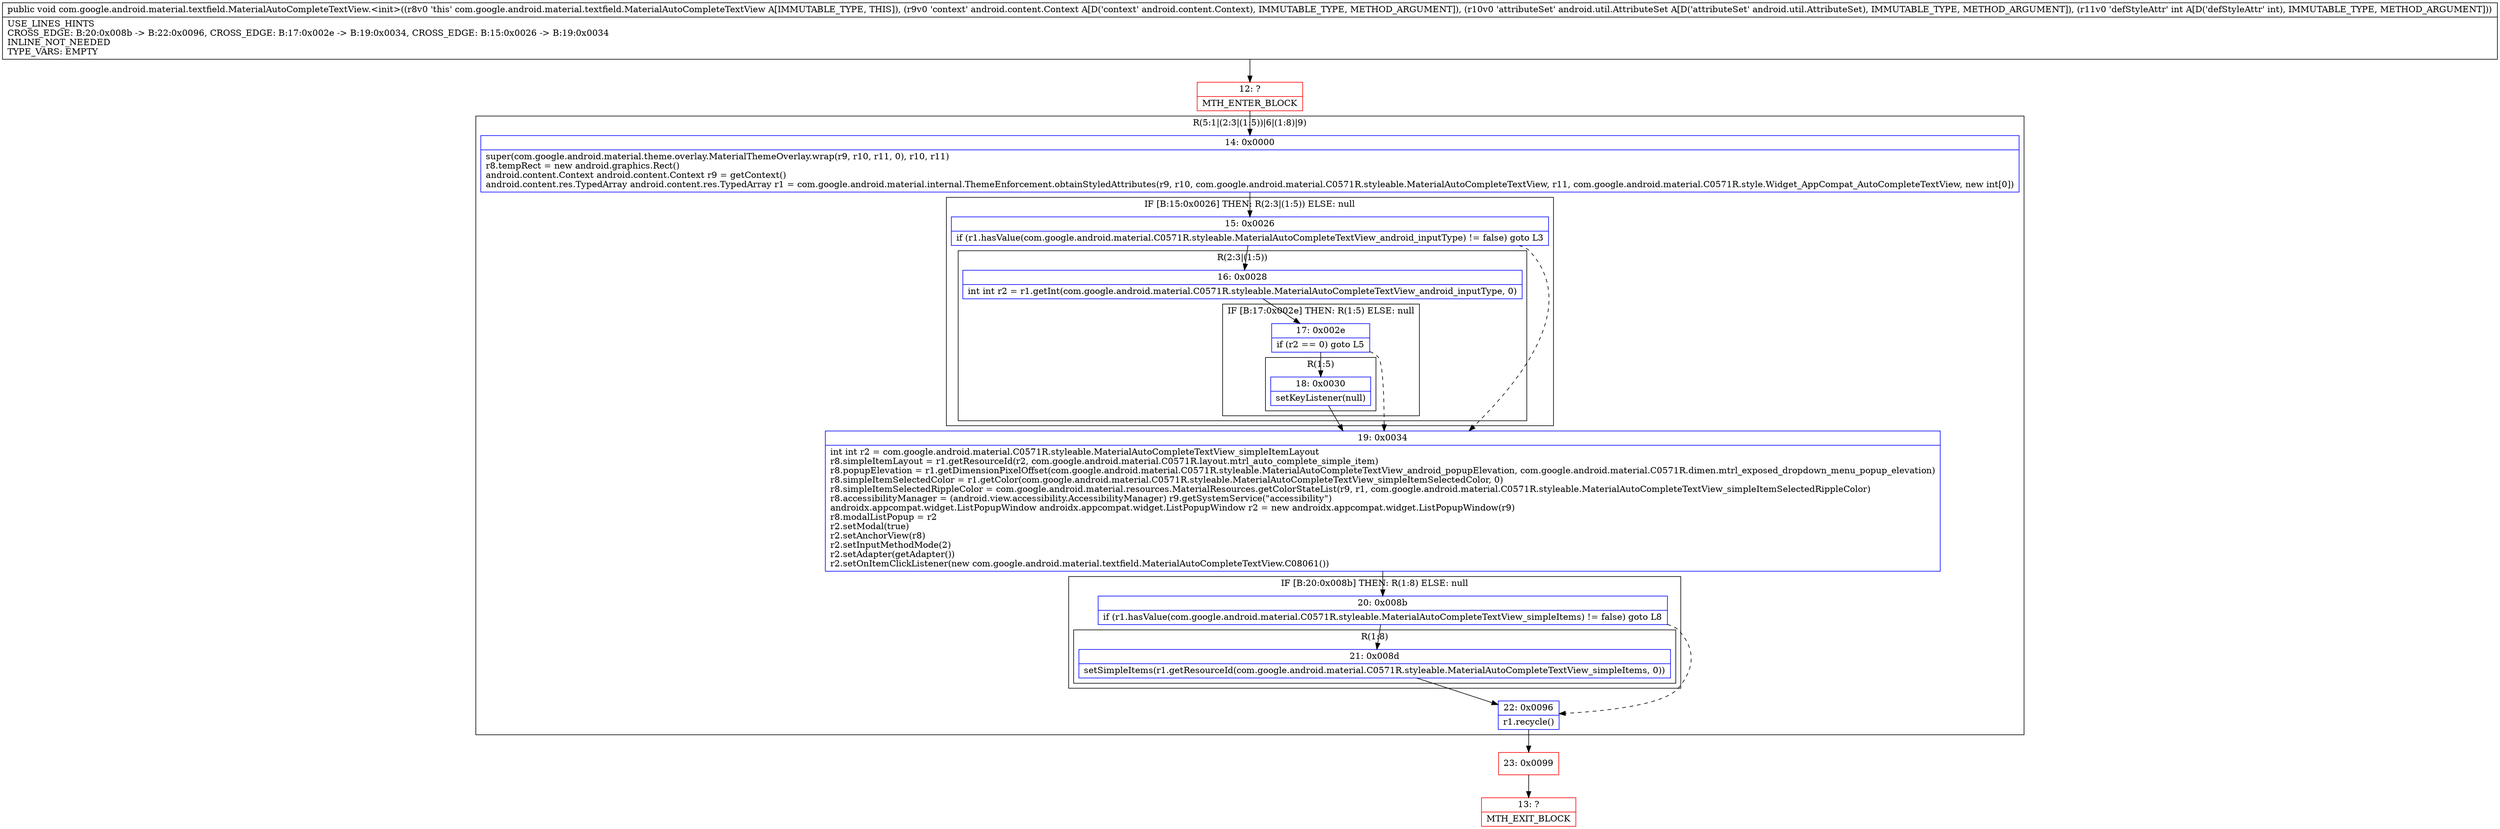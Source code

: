 digraph "CFG forcom.google.android.material.textfield.MaterialAutoCompleteTextView.\<init\>(Landroid\/content\/Context;Landroid\/util\/AttributeSet;I)V" {
subgraph cluster_Region_756080489 {
label = "R(5:1|(2:3|(1:5))|6|(1:8)|9)";
node [shape=record,color=blue];
Node_14 [shape=record,label="{14\:\ 0x0000|super(com.google.android.material.theme.overlay.MaterialThemeOverlay.wrap(r9, r10, r11, 0), r10, r11)\lr8.tempRect = new android.graphics.Rect()\landroid.content.Context android.content.Context r9 = getContext()\landroid.content.res.TypedArray android.content.res.TypedArray r1 = com.google.android.material.internal.ThemeEnforcement.obtainStyledAttributes(r9, r10, com.google.android.material.C0571R.styleable.MaterialAutoCompleteTextView, r11, com.google.android.material.C0571R.style.Widget_AppCompat_AutoCompleteTextView, new int[0])\l}"];
subgraph cluster_IfRegion_513432143 {
label = "IF [B:15:0x0026] THEN: R(2:3|(1:5)) ELSE: null";
node [shape=record,color=blue];
Node_15 [shape=record,label="{15\:\ 0x0026|if (r1.hasValue(com.google.android.material.C0571R.styleable.MaterialAutoCompleteTextView_android_inputType) != false) goto L3\l}"];
subgraph cluster_Region_615498811 {
label = "R(2:3|(1:5))";
node [shape=record,color=blue];
Node_16 [shape=record,label="{16\:\ 0x0028|int int r2 = r1.getInt(com.google.android.material.C0571R.styleable.MaterialAutoCompleteTextView_android_inputType, 0)\l}"];
subgraph cluster_IfRegion_1905559122 {
label = "IF [B:17:0x002e] THEN: R(1:5) ELSE: null";
node [shape=record,color=blue];
Node_17 [shape=record,label="{17\:\ 0x002e|if (r2 == 0) goto L5\l}"];
subgraph cluster_Region_313757993 {
label = "R(1:5)";
node [shape=record,color=blue];
Node_18 [shape=record,label="{18\:\ 0x0030|setKeyListener(null)\l}"];
}
}
}
}
Node_19 [shape=record,label="{19\:\ 0x0034|int int r2 = com.google.android.material.C0571R.styleable.MaterialAutoCompleteTextView_simpleItemLayout\lr8.simpleItemLayout = r1.getResourceId(r2, com.google.android.material.C0571R.layout.mtrl_auto_complete_simple_item)\lr8.popupElevation = r1.getDimensionPixelOffset(com.google.android.material.C0571R.styleable.MaterialAutoCompleteTextView_android_popupElevation, com.google.android.material.C0571R.dimen.mtrl_exposed_dropdown_menu_popup_elevation)\lr8.simpleItemSelectedColor = r1.getColor(com.google.android.material.C0571R.styleable.MaterialAutoCompleteTextView_simpleItemSelectedColor, 0)\lr8.simpleItemSelectedRippleColor = com.google.android.material.resources.MaterialResources.getColorStateList(r9, r1, com.google.android.material.C0571R.styleable.MaterialAutoCompleteTextView_simpleItemSelectedRippleColor)\lr8.accessibilityManager = (android.view.accessibility.AccessibilityManager) r9.getSystemService(\"accessibility\")\landroidx.appcompat.widget.ListPopupWindow androidx.appcompat.widget.ListPopupWindow r2 = new androidx.appcompat.widget.ListPopupWindow(r9)\lr8.modalListPopup = r2\lr2.setModal(true)\lr2.setAnchorView(r8)\lr2.setInputMethodMode(2)\lr2.setAdapter(getAdapter())\lr2.setOnItemClickListener(new com.google.android.material.textfield.MaterialAutoCompleteTextView.C08061())\l}"];
subgraph cluster_IfRegion_382764457 {
label = "IF [B:20:0x008b] THEN: R(1:8) ELSE: null";
node [shape=record,color=blue];
Node_20 [shape=record,label="{20\:\ 0x008b|if (r1.hasValue(com.google.android.material.C0571R.styleable.MaterialAutoCompleteTextView_simpleItems) != false) goto L8\l}"];
subgraph cluster_Region_1032907661 {
label = "R(1:8)";
node [shape=record,color=blue];
Node_21 [shape=record,label="{21\:\ 0x008d|setSimpleItems(r1.getResourceId(com.google.android.material.C0571R.styleable.MaterialAutoCompleteTextView_simpleItems, 0))\l}"];
}
}
Node_22 [shape=record,label="{22\:\ 0x0096|r1.recycle()\l}"];
}
Node_12 [shape=record,color=red,label="{12\:\ ?|MTH_ENTER_BLOCK\l}"];
Node_23 [shape=record,color=red,label="{23\:\ 0x0099}"];
Node_13 [shape=record,color=red,label="{13\:\ ?|MTH_EXIT_BLOCK\l}"];
MethodNode[shape=record,label="{public void com.google.android.material.textfield.MaterialAutoCompleteTextView.\<init\>((r8v0 'this' com.google.android.material.textfield.MaterialAutoCompleteTextView A[IMMUTABLE_TYPE, THIS]), (r9v0 'context' android.content.Context A[D('context' android.content.Context), IMMUTABLE_TYPE, METHOD_ARGUMENT]), (r10v0 'attributeSet' android.util.AttributeSet A[D('attributeSet' android.util.AttributeSet), IMMUTABLE_TYPE, METHOD_ARGUMENT]), (r11v0 'defStyleAttr' int A[D('defStyleAttr' int), IMMUTABLE_TYPE, METHOD_ARGUMENT]))  | USE_LINES_HINTS\lCROSS_EDGE: B:20:0x008b \-\> B:22:0x0096, CROSS_EDGE: B:17:0x002e \-\> B:19:0x0034, CROSS_EDGE: B:15:0x0026 \-\> B:19:0x0034\lINLINE_NOT_NEEDED\lTYPE_VARS: EMPTY\l}"];
MethodNode -> Node_12;Node_14 -> Node_15;
Node_15 -> Node_16;
Node_15 -> Node_19[style=dashed];
Node_16 -> Node_17;
Node_17 -> Node_18;
Node_17 -> Node_19[style=dashed];
Node_18 -> Node_19;
Node_19 -> Node_20;
Node_20 -> Node_21;
Node_20 -> Node_22[style=dashed];
Node_21 -> Node_22;
Node_22 -> Node_23;
Node_12 -> Node_14;
Node_23 -> Node_13;
}

